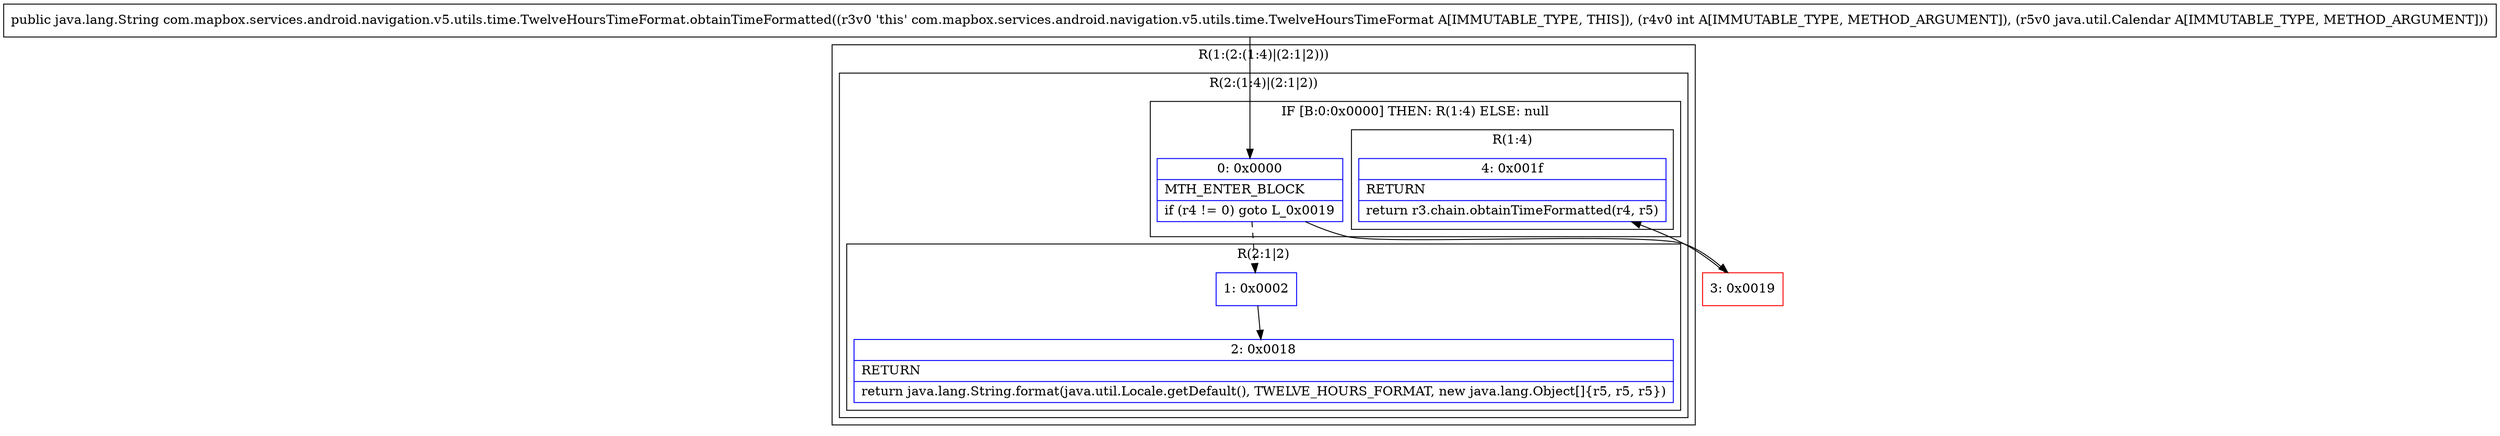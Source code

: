 digraph "CFG forcom.mapbox.services.android.navigation.v5.utils.time.TwelveHoursTimeFormat.obtainTimeFormatted(ILjava\/util\/Calendar;)Ljava\/lang\/String;" {
subgraph cluster_Region_719952857 {
label = "R(1:(2:(1:4)|(2:1|2)))";
node [shape=record,color=blue];
subgraph cluster_Region_1266996796 {
label = "R(2:(1:4)|(2:1|2))";
node [shape=record,color=blue];
subgraph cluster_IfRegion_1561510172 {
label = "IF [B:0:0x0000] THEN: R(1:4) ELSE: null";
node [shape=record,color=blue];
Node_0 [shape=record,label="{0\:\ 0x0000|MTH_ENTER_BLOCK\l|if (r4 != 0) goto L_0x0019\l}"];
subgraph cluster_Region_1032291168 {
label = "R(1:4)";
node [shape=record,color=blue];
Node_4 [shape=record,label="{4\:\ 0x001f|RETURN\l|return r3.chain.obtainTimeFormatted(r4, r5)\l}"];
}
}
subgraph cluster_Region_1540808794 {
label = "R(2:1|2)";
node [shape=record,color=blue];
Node_1 [shape=record,label="{1\:\ 0x0002}"];
Node_2 [shape=record,label="{2\:\ 0x0018|RETURN\l|return java.lang.String.format(java.util.Locale.getDefault(), TWELVE_HOURS_FORMAT, new java.lang.Object[]\{r5, r5, r5\})\l}"];
}
}
}
Node_3 [shape=record,color=red,label="{3\:\ 0x0019}"];
MethodNode[shape=record,label="{public java.lang.String com.mapbox.services.android.navigation.v5.utils.time.TwelveHoursTimeFormat.obtainTimeFormatted((r3v0 'this' com.mapbox.services.android.navigation.v5.utils.time.TwelveHoursTimeFormat A[IMMUTABLE_TYPE, THIS]), (r4v0 int A[IMMUTABLE_TYPE, METHOD_ARGUMENT]), (r5v0 java.util.Calendar A[IMMUTABLE_TYPE, METHOD_ARGUMENT])) }"];
MethodNode -> Node_0;
Node_0 -> Node_1[style=dashed];
Node_0 -> Node_3;
Node_1 -> Node_2;
Node_3 -> Node_4;
}

